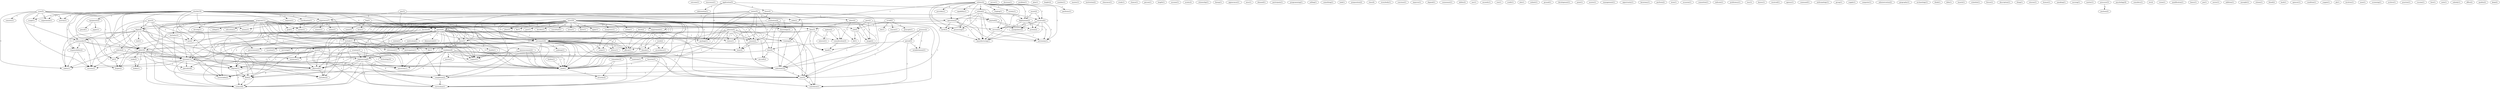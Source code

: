 digraph G {
  outcome [ label="outcome(1)" ];
  insurance [ label="insurance(1)" ];
  crew [ label="crew(5)" ];
  experiment [ label="experiment(1)" ];
  payload [ label="payload(2)" ];
  activity [ label="activity(1)" ];
  usage [ label="usage(1)" ];
  commander [ label="commander(5)" ];
  pilot [ label="pilot(16)" ];
  consists [ label="consists(1)" ];
  mission [ label="mission(13)" ];
  success [ label="success(1)" ];
  safety [ label="safety(1)" ];
  server [ label="server(1)" ];
  decision [ label="decision(1)" ];
  problem [ label="problem(1)" ];
  faq [ label="faq(2)" ];
  form [ label="form(1)" ];
  name [ label="name(1)" ];
  announcement [ label="announcement(2)" ];
  space [ label="space(20)" ];
  astronaut [ label="astronaut(24)" ];
  official [ label="official(1)" ];
  pay [ label="pay(3)" ];
  experience [ label="experience(7)" ];
  leave [ label="leave(1)" ];
  accordance [ label="accordance(1)" ];
  plan [ label="plan(1)" ];
  shuttle [ label="shuttle(10)" ];
  operation [ label="operation(2)" ];
  orbit [ label="orbit(1)" ];
  equipment [ label="equipment(2)" ];
  requires [ label="requires(1)" ];
  career [ label="career(1)" ];
  coordination [ label="coordination(1)" ];
  support [ label="support(1)" ];
  knowledge [ label="knowledge(3)" ];
  responsibility [ label="responsibility(2)" ];
  means [ label="means(1)" ];
  need [ label="need(1)" ];
  jet [ label="jet(3)" ];
  include [ label="include(1)" ];
  forget [ label="forget(2)" ];
  government [ label="government(1)" ];
  need [ label="need(1)" ];
  specialist [ label="specialist(6)" ];
  height [ label="height(2)" ];
  number [ label="number(1)" ];
  orbiter [ label="orbiter(4)" ];
  orbital [ label="orbital(2)" ];
  provides [ label="provides(1)" ];
  capability [ label="capability(1)" ];
  processing [ label="processing(1)" ];
  earth [ label="earth(3)" ];
  staging [ label="staging(1)" ];
  variety [ label="variety(1)" ];
  deployment [ label="deployment(2)" ];
  retrieval [ label="retrieval(2)" ];
  service [ label="service(3)" ];
  astronomy [ label="astronomy(1)" ];
  performs [ label="performs(1)" ];
  manufacturing [ label="manufacturing(1)" ];
  master [ label="master(1)" ];
  institution [ label="institution(2)" ];
  clearance [ label="clearance(1)" ];
  study [ label="study(1)" ];
  chance [ label="chance(1)" ];
  person [ label="person(1)" ];
  length [ label="length(1)" ];
  assume [ label="assume(1)" ];
  acuity [ label="acuity(2)" ];
  application [ label="application(5)" ];
  basis [ label="basis(2)" ];
  information [ label="information(1)" ];
  package [ label="package(1)" ];
  citizenship [ label="citizenship(1)" ];
  lineup [ label="lineup(1)" ];
  appearance [ label="appearance(1)" ];
  miss [ label="miss(1)" ];
  avoid [ label="avoid(2)" ];
  dis [ label="dis(1)" ];
  reason [ label="reason(1)" ];
  principle [ label="principle(1)" ];
  job [ label="job(4)" ];
  demand [ label="demand(1)" ];
  participate [ label="participate(1)" ];
  programming [ label="programming(1)" ];
  selling [ label="selling(1)" ];
  something [ label="something(1)" ];
  look [ label="look(1)" ];
  preparation [ label="preparation(2)" ];
  class [ label="class(4)" ];
  everybody [ label="everybody(1)" ];
  program [ label="program(11)" ];
  college [ label="college(1)" ];
  education [ label="education(1)" ];
  develop [ label="develop(1)" ];
  bachelor [ label="bachelor(3)" ];
  meet [ label="meet(2)" ];
  flight [ label="flight(8)" ];
  goal [ label="goal(1)" ];
  minimum [ label="minimum(1)" ];
  engineering [ label="engineering(6)" ];
  university [ label="university(1)" ];
  physical [ label="physical(3)" ];
  degree [ label="degree(11)" ];
  field [ label="field(2)" ];
  science [ label="science(6)" ];
  selection [ label="selection(10)" ];
  completion [ label="completion(2)" ];
  curriculum [ label="curriculum(1)" ];
  aviation [ label="aviation(3)" ];
  technology [ label="technology(4)" ];
  convince [ label="convince(1)" ];
  requirement [ label="requirement(1)" ];
  winner [ label="winner(1)" ];
  seems [ label="seems(1)" ];
  year [ label="year(5)" ];
  improve [ label="improve(1)" ];
  process [ label="process(2)" ];
  period [ label="period(5)" ];
  establishment [ label="establishment(1)" ];
  depend [ label="depend(1)" ];
  cosmonaut [ label="cosmonaut(1)" ];
  ability [ label="ability(2)" ];
  pencil [ label="pencil(1)" ];
  paper [ label="paper(1)" ];
  select [ label="select(2)" ];
  plans [ label="plans(1)" ];
  unc [ label="unc(1)" ];
  exceeds [ label="exceeds(1)" ];
  win [ label="win(1)" ];
  credit [ label="credit(1)" ];
  edu [ label="edu(1)" ];
  submit [ label="submit(1)" ];
  ground [ label="ground(1)" ];
  development [ label="development(1)" ];
  point [ label="point(1)" ];
  assists [ label="assists(1)" ];
  management [ label="management(1)" ];
  opportunity [ label="opportunity(1)" ];
  center [ label="center(5)" ];
  evaluation [ label="evaluation(4)" ];
  status [ label="status(1)" ];
  remain [ label="remain(2)" ];
  training [ label="training(4)" ];
  duty [ label="duty(4)" ];
  part [ label="part(2)" ];
  image [ label="image(2)" ];
  time [ label="time(4)" ];
  contribute [ label="contribute(1)" ];
  become [ label="become(6)" ];
  keratomy [ label="keratomy(1)" ];
  perform [ label="perform(2)" ];
  pass [ label="pass(3)" ];
  eye [ label="eye(2)" ];
  correctable [ label="correctable(2)" ];
  includes [ label="includes(2)" ];
  johnson [ label="johnson(5)" ];
  term [ label="term(1)" ];
  occasion [ label="occasion(1)" ];
  committee [ label="committee(1)" ];
  indicate [ label="indicate(1)" ];
  proficiency [ label="proficiency(1)" ];
  tour [ label="tour(1)" ];
  knows [ label="knows(1)" ];
  date [ label="date(3)" ];
  consideration [ label="consideration(3)" ];
  hand [ label="hand(1)" ];
  assist [ label="assist(2)" ];
  received [ label="received(1)" ];
  agency [ label="agency(1)" ];
  command [ label="command(1)" ];
  nasa [ label="nasa(24)" ];
  fly [ label="fly(1)" ];
  past [ label="past(1)" ];
  candidate [ label="candidate(8)" ];
  decides [ label="decides(1)" ];
  maintain [ label="maintain(1)" ];
  consultant [ label="consultant(1)" ];
  mean [ label="mean(1)" ];
  know [ label="know(1)" ];
  aircraft [ label="aircraft(2)" ];
  bit [ label="bit(1)" ];
  apply [ label="apply(1)" ];
  female [ label="female(1)" ];
  manpower [ label="manpower(1)" ];
  corps [ label="corps(1)" ];
  lottery [ label="lottery(1)" ];
  action [ label="action(1)" ];
  vehicle [ label="vehicle(2)" ];
  test [ label="test(1)" ];
  station [ label="station(1)" ];
  motivation [ label="motivation(1)" ];
  demonstrate [ label="demonstrate(1)" ];
  system [ label="system(2)" ];
  manipulator [ label="manipulator(2)" ];
  anthropology [ label="anthropology(1)" ];
  group [ label="group(1)" ];
  supply [ label="supply(1)" ];
  computer [ label="computer(1)" ];
  administration [ label="administration(2)" ];
  geography [ label="geography(1)" ];
  archaeology [ label="archaeology(1)" ];
  think [ label="think(1)" ];
  didn [ label="didn(1)" ];
  insure [ label="insure(1)" ];
  launch [ label="launch(1)" ];
  schedule [ label="schedule(1)" ];
  future [ label="future(1)" ];
  update [ label="update(2)" ];
  interest [ label="interest(1)" ];
  health [ label="health(1)" ];
  retirement [ label="retirement(1)" ];
  participation [ label="participation(1)" ];
  life [ label="life(1)" ];
  description [ label="description(1)" ];
  thing [ label="thing(1)" ];
  returns [ label="returns(1)" ];
  license [ label="license(1)" ];
  speaking [ label="speaking(1)" ];
  nursing [ label="nursing(1)" ];
  matter [ label="matter(1)" ];
  pressure [ label="pressure(3)" ];
  position [ label="position(2)" ];
  psychology [ label="psychology(4)" ];
  considers [ label="considers(1)" ];
  leech [ label="leech(2)" ];
  etc [ label="etc(2)" ];
  vision [ label="vision(1)" ];
  qualification [ label="qualification(1)" ];
  henry [ label="henry(1)" ];
  jon [ label="jon(1)" ];
  sector [ label="sector(1)" ];
  addition [ label="addition(1)" ];
  undergo [ label="undergo(1)" ];
  eyesight [ label="eyesight(1)" ];
  security [ label="security(2)" ];
  citizen [ label="citizen(1)" ];
  make [ label="make(2)" ];
  hobby [ label="hobby(1)" ];
  blood [ label="blood(2)" ];
  hack [ label="hack(1)" ];
  spencer [ label="spencer(1)" ];
  condition [ label="condition(1)" ];
  yuppie [ label="yuppie(1)" ];
  ph [ label="ph(1)" ];
  work [ label="work(2)" ];
  houston [ label="houston(3)" ];
  remember [ label="remember(2)" ];
  involves [ label="involves(1)" ];
  nose [ label="nose(1)" ];
  screening [ label="screening(1)" ];
  archive [ label="archive(1)" ];
  practise [ label="practise(1)" ];
  russian [ label="russian(1)" ];
  vacation [ label="vacation(1)" ];
  servicing [ label="servicing(1)" ];
  fore [ label="fore(1)" ];
  note [ label="note(1)" ];
  nobody [ label="nobody(1)" ];
  office [ label="office(2)" ];
  lyndon [ label="lyndon(1)" ];
  quality [ label="quality(2)" ];
  keep [ label="keep(2)" ];
  crew -> experiment [ label="1" ];
  crew -> payload [ label="1" ];
  crew -> activity [ label="1" ];
  crew -> usage [ label="1" ];
  crew -> commander [ label="1" ];
  crew -> pilot [ label="1" ];
  crew -> consists [ label="1" ];
  crew -> mission [ label="2" ];
  crew -> success [ label="1" ];
  crew -> safety [ label="1" ];
  faq -> form [ label="1" ];
  faq -> name [ label="1" ];
  faq -> announcement [ label="1" ];
  faq -> space [ label="1" ];
  faq -> astronaut [ label="1" ];
  faq -> official [ label="1" ];
  pay -> experience [ label="2" ];
  pay -> leave [ label="1" ];
  pay -> accordance [ label="2" ];
  shuttle -> operation [ label="2" ];
  shuttle -> orbit [ label="1" ];
  shuttle -> experience [ label="1" ];
  shuttle -> equipment [ label="1" ];
  shuttle -> requires [ label="1" ];
  shuttle -> experiment [ label="1" ];
  shuttle -> career [ label="1" ];
  shuttle -> space [ label="2" ];
  shuttle -> payload [ label="1" ];
  shuttle -> activity [ label="1" ];
  shuttle -> usage [ label="1" ];
  shuttle -> coordination [ label="1" ];
  shuttle -> support [ label="1" ];
  shuttle -> knowledge [ label="1" ];
  shuttle -> commander [ label="1" ];
  shuttle -> responsibility [ label="1" ];
  shuttle -> means [ label="1" ];
  shuttle -> astronaut [ label="2" ];
  shuttle -> need [ label="1" ];
  shuttle -> pilot [ label="3" ];
  shuttle -> mission [ label="2" ];
  shuttle -> jet [ label="1" ];
  shuttle -> include [ label="1" ];
  shuttle -> forget [ label="1" ];
  shuttle -> government [ label="1" ];
  shuttle -> need [ label="1" ];
  shuttle -> specialist [ label="2" ];
  orbiter -> orbital [ label="1" ];
  orbiter -> operation [ label="1" ];
  orbiter -> provides [ label="2" ];
  orbiter -> orbit [ label="1" ];
  orbiter -> capability [ label="2" ];
  orbiter -> processing [ label="1" ];
  orbiter -> earth [ label="1" ];
  orbiter -> staging [ label="2" ];
  orbiter -> variety [ label="1" ];
  orbiter -> deployment [ label="1" ];
  orbiter -> retrieval [ label="1" ];
  orbiter -> service [ label="1" ];
  orbiter -> astronomy [ label="1" ];
  orbiter -> performs [ label="1" ];
  orbiter -> manufacturing [ label="1" ];
  orbital -> operation [ label="1" ];
  orbital -> processing [ label="1" ];
  orbital -> earth [ label="1" ];
  orbital -> deployment [ label="1" ];
  orbital -> retrieval [ label="1" ];
  orbital -> service [ label="1" ];
  orbital -> astronomy [ label="1" ];
  orbital -> manufacturing [ label="1" ];
  operation -> space [ label="1" ];
  operation -> processing [ label="1" ];
  operation -> earth [ label="1" ];
  operation -> astronomy [ label="1" ];
  operation -> manufacturing [ label="1" ];
  application -> basis [ label="2" ];
  application -> information [ label="1" ];
  application -> package [ label="2" ];
  application -> service [ label="1" ];
  avoid -> dis [ label="1" ];
  avoid -> reason [ label="1" ];
  avoid -> principle [ label="1" ];
  avoid -> job [ label="1" ];
  program -> college [ label="1" ];
  program -> education [ label="1" ];
  program -> develop [ label="1" ];
  program -> bachelor [ label="1" ];
  program -> meet [ label="2" ];
  program -> flight [ label="1" ];
  program -> space [ label="1" ];
  program -> goal [ label="1" ];
  program -> support [ label="2" ];
  program -> knowledge [ label="1" ];
  program -> minimum [ label="1" ];
  program -> astronaut [ label="1" ];
  program -> engineering [ label="1" ];
  program -> need [ label="2" ];
  program -> mission [ label="1" ];
  program -> university [ label="1" ];
  program -> physical [ label="1" ];
  program -> degree [ label="1" ];
  program -> field [ label="1" ];
  program -> science [ label="1" ];
  program -> selection [ label="1" ];
  program -> completion [ label="1" ];
  program -> need [ label="2" ];
  program -> curriculum [ label="1" ];
  aviation -> technology [ label="1" ];
  aviation -> engineering [ label="1" ];
  aviation -> degree [ label="1" ];
  experience -> career [ label="1" ];
  experience -> requirement [ label="1" ];
  experience -> winner [ label="1" ];
  experience -> seems [ label="1" ];
  experience -> means [ label="1" ];
  experience -> year [ label="1" ];
  experience -> forget [ label="1" ];
  process -> period [ label="1" ];
  process -> establishment [ label="1" ];
  process -> selection [ label="1" ];
  process -> year [ label="1" ];
  equipment -> pencil [ label="1" ];
  equipment -> paper [ label="1" ];
  basis -> select [ label="1" ];
  basis -> plans [ label="1" ];
  center -> evaluation [ label="1" ];
  center -> status [ label="1" ];
  center -> package [ label="1" ];
  center -> leave [ label="1" ];
  center -> support [ label="1" ];
  center -> remain [ label="1" ];
  center -> training [ label="1" ];
  center -> need [ label="1" ];
  center -> year [ label="1" ];
  center -> need [ label="1" ];
  center -> duty [ label="1" ];
  part -> requirement [ label="1" ];
  part -> job [ label="1" ];
  part -> year [ label="1" ];
  part -> image [ label="1" ];
  bachelor -> field [ label="1" ];
  period -> time [ label="1" ];
  period -> establishment [ label="1" ];
  period -> contribute [ label="1" ];
  evaluation -> time [ label="1" ];
  evaluation -> remain [ label="1" ];
  evaluation -> become [ label="1" ];
  evaluation -> contribute [ label="1" ];
  pass -> flight [ label="2" ];
  pass -> space [ label="2" ];
  pass -> eye [ label="2" ];
  pass -> pilot [ label="1" ];
  pass -> jet [ label="1" ];
  pass -> correctable [ label="2" ];
  pass -> includes [ label="2" ];
  johnson -> status [ label="1" ];
  johnson -> package [ label="1" ];
  johnson -> leave [ label="1" ];
  johnson -> support [ label="1" ];
  johnson -> remain [ label="1" ];
  johnson -> training [ label="1" ];
  johnson -> need [ label="1" ];
  johnson -> year [ label="1" ];
  johnson -> need [ label="1" ];
  johnson -> duty [ label="1" ];
  announcement -> support [ label="1" ];
  announcement -> need [ label="1" ];
  announcement -> need [ label="1" ];
  select -> date [ label="1" ];
  select -> consideration [ label="1" ];
  select -> hand [ label="1" ];
  assist -> deployment [ label="1" ];
  assist -> retrieval [ label="1" ];
  meet -> minimum [ label="1" ];
  meet -> engineering [ label="1" ];
  meet -> university [ label="1" ];
  meet -> physical [ label="1" ];
  meet -> degree [ label="1" ];
  meet -> field [ label="1" ];
  meet -> science [ label="1" ];
  meet -> completion [ label="1" ];
  meet -> curriculum [ label="1" ];
  nasa -> flight [ label="2" ];
  nasa -> space [ label="3" ];
  nasa -> plans [ label="1" ];
  nasa -> eye [ label="2" ];
  nasa -> fly [ label="1" ];
  nasa -> past [ label="2" ];
  nasa -> time [ label="1" ];
  nasa -> package [ label="1" ];
  nasa -> date [ label="1" ];
  nasa -> goal [ label="1" ];
  nasa -> candidate [ label="1" ];
  nasa -> decides [ label="1" ];
  nasa -> maintain [ label="1" ];
  nasa -> consultant [ label="3" ];
  nasa -> support [ label="2" ];
  nasa -> consideration [ label="1" ];
  nasa -> remain [ label="1" ];
  nasa -> mean [ label="1" ];
  nasa -> become [ label="1" ];
  nasa -> know [ label="2" ];
  nasa -> job [ label="4" ];
  nasa -> training [ label="1" ];
  nasa -> service [ label="1" ];
  nasa -> aircraft [ label="1" ];
  nasa -> commander [ label="1" ];
  nasa -> hand [ label="1" ];
  nasa -> astronaut [ label="9" ];
  nasa -> engineering [ label="1" ];
  nasa -> bit [ label="2" ];
  nasa -> need [ label="2" ];
  nasa -> pilot [ label="1" ];
  nasa -> mission [ label="1" ];
  nasa -> apply [ label="2" ];
  nasa -> university [ label="1" ];
  nasa -> female [ label="3" ];
  nasa -> manpower [ label="1" ];
  nasa -> official [ label="1" ];
  nasa -> physical [ label="3" ];
  nasa -> corps [ label="1" ];
  nasa -> degree [ label="1" ];
  nasa -> correctable [ label="2" ];
  nasa -> field [ label="1" ];
  nasa -> science [ label="1" ];
  nasa -> includes [ label="2" ];
  nasa -> lottery [ label="1" ];
  nasa -> action [ label="1" ];
  nasa -> completion [ label="1" ];
  nasa -> image [ label="2" ];
  nasa -> need [ label="2" ];
  nasa -> curriculum [ label="1" ];
  nasa -> duty [ label="2" ];
  flight -> eye [ label="2" ];
  flight -> vehicle [ label="2" ];
  flight -> commander [ label="2" ];
  flight -> responsibility [ label="2" ];
  flight -> mission [ label="2" ];
  flight -> success [ label="2" ];
  flight -> correctable [ label="2" ];
  flight -> safety [ label="2" ];
  flight -> includes [ label="2" ];
  flight -> test [ label="1" ];
  space -> status [ label="1" ];
  space -> eye [ label="2" ];
  space -> package [ label="1" ];
  space -> leave [ label="1" ];
  space -> support [ label="4" ];
  space -> remain [ label="1" ];
  space -> station [ label="1" ];
  space -> training [ label="1" ];
  space -> astronaut [ label="3" ];
  space -> need [ label="4" ];
  space -> pilot [ label="1" ];
  space -> motivation [ label="1" ];
  space -> demonstrate [ label="1" ];
  space -> official [ label="2" ];
  space -> physical [ label="2" ];
  space -> correctable [ label="2" ];
  space -> includes [ label="2" ];
  space -> include [ label="1" ];
  space -> year [ label="1" ];
  space -> government [ label="1" ];
  space -> need [ label="4" ];
  space -> duty [ label="1" ];
  payload -> system [ label="1" ];
  payload -> manipulator [ label="1" ];
  plans -> astronaut [ label="1" ];
  time -> aircraft [ label="1" ];
  time -> jet [ label="1" ];
  time -> contribute [ label="1" ];
  date -> consideration [ label="1" ];
  date -> hand [ label="1" ];
  date -> astronaut [ label="1" ];
  date -> official [ label="1" ];
  date -> selection [ label="1" ];
  candidate -> insure [ label="1" ];
  candidate -> maintain [ label="1" ];
  candidate -> support [ label="1" ];
  candidate -> minimum [ label="1" ];
  candidate -> aircraft [ label="1" ];
  candidate -> engineering [ label="3" ];
  candidate -> need [ label="1" ];
  candidate -> university [ label="1" ];
  candidate -> physical [ label="3" ];
  candidate -> degree [ label="3" ];
  candidate -> field [ label="1" ];
  candidate -> science [ label="3" ];
  candidate -> completion [ label="1" ];
  candidate -> need [ label="1" ];
  candidate -> curriculum [ label="1" ];
  earth -> manufacturing [ label="1" ];
  update -> consideration [ label="1" ];
  update -> interest [ label="1" ];
  leave -> health [ label="1" ];
  leave -> retirement [ label="1" ];
  leave -> participation [ label="1" ];
  leave -> life [ label="1" ];
  vehicle -> mission [ label="1" ];
  vehicle -> success [ label="1" ];
  vehicle -> safety [ label="1" ];
  deployment -> system [ label="1" ];
  deployment -> service [ label="1" ];
  deployment -> manipulator [ label="1" ];
  deployment -> astronomy [ label="1" ];
  deployment -> manufacturing [ label="1" ];
  consideration -> hand [ label="1" ];
  retrieval -> system [ label="1" ];
  retrieval -> service [ label="1" ];
  retrieval -> manipulator [ label="1" ];
  retrieval -> astronomy [ label="1" ];
  retrieval -> manufacturing [ label="1" ];
  remain -> duty [ label="1" ];
  pressure -> position [ label="2" ];
  become -> astronaut [ label="3" ];
  become -> mission [ label="1" ];
  become -> official [ label="2" ];
  become -> specialist [ label="1" ];
  leech -> astronaut [ label="1" ];
  leech -> official [ label="1" ];
  knowledge -> selection [ label="1" ];
  job -> bit [ label="1" ];
  job -> selection [ label="1" ];
  job -> image [ label="1" ];
  training -> mission [ label="2" ];
  training -> selection [ label="2" ];
  training -> contribute [ label="1" ];
  service -> astronomy [ label="1" ];
  service -> manufacturing [ label="1" ];
  commander -> responsibility [ label="2" ];
  commander -> pilot [ label="3" ];
  commander -> mission [ label="3" ];
  commander -> success [ label="1" ];
  commander -> safety [ label="1" ];
  responsibility -> success [ label="1" ];
  responsibility -> safety [ label="1" ];
  astronaut -> engineering [ label="3" ];
  astronaut -> need [ label="4" ];
  astronaut -> pilot [ label="2" ];
  astronaut -> mission [ label="1" ];
  astronaut -> university [ label="1" ];
  astronaut -> accordance [ label="1" ];
  astronaut -> female [ label="1" ];
  astronaut -> official [ label="3" ];
  astronaut -> physical [ label="3" ];
  astronaut -> corps [ label="1" ];
  astronaut -> degree [ label="3" ];
  astronaut -> field [ label="1" ];
  astronaut -> science [ label="3" ];
  astronaut -> undergo [ label="1" ];
  astronaut -> lottery [ label="1" ];
  astronaut -> selection [ label="1" ];
  astronaut -> year [ label="2" ];
  astronaut -> completion [ label="2" ];
  astronaut -> contribute [ label="1" ];
  astronaut -> need [ label="4" ];
  astronaut -> curriculum [ label="1" ];
  engineering -> university [ label="2" ];
  engineering -> physical [ label="4" ];
  engineering -> field [ label="2" ];
  engineering -> science [ label="4" ];
  engineering -> completion [ label="2" ];
  engineering -> curriculum [ label="2" ];
  need -> security [ label="1" ];
  pilot -> mission [ label="2" ];
  pilot -> make [ label="2" ];
  pilot -> physical [ label="2" ];
  pilot -> degree [ label="1" ];
  pilot -> hobby [ label="2" ];
  pilot -> jet [ label="2" ];
  pilot -> science [ label="1" ];
  pilot -> forget [ label="1" ];
  pilot -> need [ label="2" ];
  mission -> success [ label="1" ];
  mission -> physical [ label="1" ];
  mission -> degree [ label="1" ];
  mission -> science [ label="1" ];
  mission -> safety [ label="1" ];
  mission -> selection [ label="1" ];
  mission -> need [ label="2" ];
  mission -> specialist [ label="3" ];
  make -> hobby [ label="1" ];
  work -> female [ label="1" ];
  houston -> year [ label="1" ];
  houston -> need [ label="1" ];
  remember -> security [ label="1" ];
  remember -> need [ label="1" ];
  physical -> correctable [ label="4" ];
  physical -> includes [ label="4" ];
  degree -> field [ label="2" ];
  degree -> science [ label="3" ];
  degree -> year [ label="3" ];
  jet -> forget [ label="1" ];
  field -> science [ label="1" ];
  include -> vacation [ label="1" ];
  include -> government [ label="1" ];
  include -> retirement [ label="1" ];
  include -> participation [ label="1" ];
  include -> life [ label="1" ];
  include -> servicing [ label="1" ];
  selection -> year [ label="3" ];
  selection -> completion [ label="1" ];
  year -> contribute [ label="1" ];
  completion -> curriculum [ label="1" ];
  lyndon -> need [ label="1" ];
}
